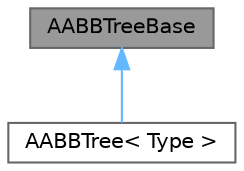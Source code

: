 digraph "AABBTreeBase"
{
 // LATEX_PDF_SIZE
  bgcolor="transparent";
  edge [fontname=Helvetica,fontsize=10,labelfontname=Helvetica,labelfontsize=10];
  node [fontname=Helvetica,fontsize=10,shape=box,height=0.2,width=0.4];
  Node1 [id="Node000001",label="AABBTreeBase",height=0.2,width=0.4,color="gray40", fillcolor="grey60", style="filled", fontcolor="black",tooltip=" "];
  Node1 -> Node2 [id="edge1_Node000001_Node000002",dir="back",color="steelblue1",style="solid",tooltip=" "];
  Node2 [id="Node000002",label="AABBTree\< Type \>",height=0.2,width=0.4,color="gray40", fillcolor="white", style="filled",URL="$classFoam_1_1AABBTree.html",tooltip="Templated tree of axis-aligned bounding boxes (AABB)"];
}
